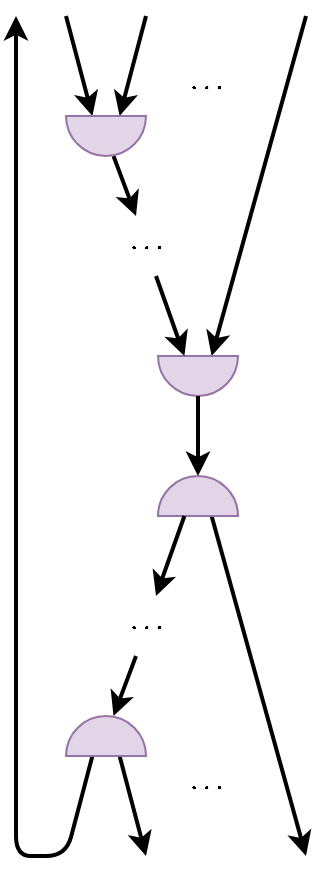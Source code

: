 <mxfile version="24.6.4" type="device" pages="8">
  <diagram name="Page-1" id="Nnm01umsAebq1uJYBWrh">
    <mxGraphModel dx="1566" dy="1254" grid="1" gridSize="10" guides="1" tooltips="1" connect="1" arrows="1" fold="1" page="1" pageScale="1" pageWidth="827" pageHeight="1169" math="1" shadow="0">
      <root>
        <mxCell id="0" />
        <mxCell id="1" parent="0" />
        <mxCell id="beA1FBHMkHPFVnRssygu-1" style="rounded=1;orthogonalLoop=1;jettySize=auto;html=1;exitX=0.67;exitY=0;exitDx=0;exitDy=0;exitPerimeter=0;strokeWidth=2;endArrow=classic;endFill=1;curved=0;jumpStyle=gap;entryX=0.67;entryY=0;entryDx=0;entryDy=0;entryPerimeter=0;" edge="1" parent="1" target="beA1FBHMkHPFVnRssygu-4">
          <mxGeometry relative="1" as="geometry">
            <Array as="points" />
            <mxPoint x="195" y="100" as="sourcePoint" />
          </mxGeometry>
        </mxCell>
        <mxCell id="beA1FBHMkHPFVnRssygu-2" style="rounded=1;orthogonalLoop=1;jettySize=auto;html=1;strokeWidth=2;endArrow=classic;endFill=1;curved=0;jumpStyle=gap;exitX=0.33;exitY=0;exitDx=0;exitDy=0;exitPerimeter=0;entryX=0.33;entryY=0;entryDx=0;entryDy=0;entryPerimeter=0;" edge="1" parent="1" target="beA1FBHMkHPFVnRssygu-4">
          <mxGeometry relative="1" as="geometry">
            <mxPoint x="180" y="195" as="targetPoint" />
            <mxPoint x="155" y="100" as="sourcePoint" />
            <Array as="points" />
          </mxGeometry>
        </mxCell>
        <mxCell id="beA1FBHMkHPFVnRssygu-3" value="" style="rounded=1;orthogonalLoop=1;jettySize=auto;html=1;strokeWidth=2;endArrow=classic;endFill=1;curved=0;jumpStyle=gap;" edge="1" parent="1" source="beA1FBHMkHPFVnRssygu-4">
          <mxGeometry relative="1" as="geometry">
            <mxPoint x="190" y="200" as="targetPoint" />
            <mxPoint x="205" y="100" as="sourcePoint" />
            <Array as="points" />
          </mxGeometry>
        </mxCell>
        <mxCell id="beA1FBHMkHPFVnRssygu-4" value="" style="verticalLabelPosition=bottom;verticalAlign=top;html=1;shape=mxgraph.basic.half_circle;fontFamily=Helvetica;fontSize=11;labelBackgroundColor=default;fillColor=#e1d5e7;strokeColor=#9673a6;flipV=0;points=[[0.33,0,0,0,0],[0.5,1,0,0,0],[0.67,0,0,0,0]];" vertex="1" parent="1">
          <mxGeometry x="155" y="150" width="40" height="20" as="geometry" />
        </mxCell>
        <mxCell id="beA1FBHMkHPFVnRssygu-5" style="rounded=1;orthogonalLoop=1;jettySize=auto;html=1;strokeWidth=2;endArrow=classic;endFill=1;curved=0;jumpStyle=gap;exitX=0.67;exitY=0;exitDx=0;exitDy=0;exitPerimeter=0;entryX=0.67;entryY=0;entryDx=0;entryDy=0;entryPerimeter=0;" edge="1" parent="1" target="beA1FBHMkHPFVnRssygu-6">
          <mxGeometry relative="1" as="geometry">
            <mxPoint x="226" y="255" as="targetPoint" />
            <Array as="points" />
            <mxPoint x="275" y="100" as="sourcePoint" />
          </mxGeometry>
        </mxCell>
        <mxCell id="beA1FBHMkHPFVnRssygu-6" value="" style="verticalLabelPosition=bottom;verticalAlign=top;html=1;shape=mxgraph.basic.half_circle;fontFamily=Helvetica;fontSize=11;labelBackgroundColor=default;fillColor=#e1d5e7;strokeColor=#9673a6;flipV=0;points=[[0.33,0,0,0,0],[0.5,1,0,0,0],[0.67,0,0,0,0]];" vertex="1" parent="1">
          <mxGeometry x="201" y="270" width="40" height="20" as="geometry" />
        </mxCell>
        <mxCell id="beA1FBHMkHPFVnRssygu-7" value="" style="rounded=1;orthogonalLoop=1;jettySize=auto;html=1;strokeWidth=2;endArrow=classic;endFill=1;curved=0;jumpStyle=gap;exitX=0.33;exitY=0;exitDx=0;exitDy=0;exitPerimeter=0;entryX=0.33;entryY=0;entryDx=0;entryDy=0;entryPerimeter=0;" edge="1" parent="1" target="beA1FBHMkHPFVnRssygu-6">
          <mxGeometry relative="1" as="geometry">
            <mxPoint x="214" y="270" as="targetPoint" />
            <mxPoint x="200" y="230" as="sourcePoint" />
            <Array as="points" />
          </mxGeometry>
        </mxCell>
        <mxCell id="beA1FBHMkHPFVnRssygu-8" value="$$\cdots$$" style="text;html=1;align=center;verticalAlign=middle;resizable=0;points=[];autosize=1;strokeColor=none;fillColor=none;" vertex="1" parent="1">
          <mxGeometry x="155" y="200" width="80" height="30" as="geometry" />
        </mxCell>
        <mxCell id="beA1FBHMkHPFVnRssygu-9" value="$$\cdots$$" style="text;html=1;align=center;verticalAlign=middle;resizable=0;points=[];autosize=1;strokeColor=none;fillColor=none;" vertex="1" parent="1">
          <mxGeometry x="185" y="120" width="80" height="30" as="geometry" />
        </mxCell>
        <mxCell id="beA1FBHMkHPFVnRssygu-10" style="edgeStyle=orthogonalEdgeStyle;rounded=1;orthogonalLoop=1;jettySize=auto;html=1;exitX=0.5;exitY=1;exitDx=0;exitDy=0;exitPerimeter=0;entryX=0.5;entryY=1;entryDx=0;entryDy=0;entryPerimeter=0;strokeColor=default;strokeWidth=2;align=center;verticalAlign=middle;fontFamily=Helvetica;fontSize=11;fontColor=default;labelBackgroundColor=default;jumpStyle=gap;endArrow=classic;endFill=1;curved=0;" edge="1" parent="1" source="beA1FBHMkHPFVnRssygu-6" target="beA1FBHMkHPFVnRssygu-16">
          <mxGeometry relative="1" as="geometry" />
        </mxCell>
        <mxCell id="beA1FBHMkHPFVnRssygu-11" style="rounded=1;orthogonalLoop=1;jettySize=auto;html=1;exitX=0.67;exitY=0;exitDx=0;exitDy=0;exitPerimeter=0;strokeWidth=2;endArrow=classic;endFill=1;curved=0;jumpStyle=gap;" edge="1" parent="1" source="beA1FBHMkHPFVnRssygu-14">
          <mxGeometry relative="1" as="geometry">
            <mxPoint x="195" y="520" as="targetPoint" />
            <Array as="points" />
          </mxGeometry>
        </mxCell>
        <mxCell id="beA1FBHMkHPFVnRssygu-12" style="rounded=1;orthogonalLoop=1;jettySize=auto;html=1;strokeWidth=2;endArrow=classic;endFill=1;curved=0;jumpStyle=gap;exitX=0.33;exitY=0;exitDx=0;exitDy=0;exitPerimeter=0;" edge="1" parent="1" source="beA1FBHMkHPFVnRssygu-14">
          <mxGeometry relative="1" as="geometry">
            <mxPoint x="130" y="100" as="targetPoint" />
            <mxPoint x="180" y="425" as="sourcePoint" />
            <Array as="points">
              <mxPoint x="155" y="520" />
              <mxPoint x="130" y="520" />
            </Array>
          </mxGeometry>
        </mxCell>
        <mxCell id="beA1FBHMkHPFVnRssygu-13" value="" style="rounded=1;orthogonalLoop=1;jettySize=auto;html=1;strokeWidth=2;endArrow=classic;endFill=1;curved=0;jumpStyle=gap;" edge="1" parent="1" target="beA1FBHMkHPFVnRssygu-14">
          <mxGeometry relative="1" as="geometry">
            <mxPoint x="205" y="520" as="targetPoint" />
            <mxPoint x="190" y="420" as="sourcePoint" />
            <Array as="points" />
          </mxGeometry>
        </mxCell>
        <mxCell id="beA1FBHMkHPFVnRssygu-14" value="" style="verticalLabelPosition=bottom;verticalAlign=top;html=1;shape=mxgraph.basic.half_circle;fontFamily=Helvetica;fontSize=11;labelBackgroundColor=default;fillColor=#e1d5e7;strokeColor=#9673a6;flipV=1;points=[[0.33,0,0,0,0],[0.5,1,0,0,0],[0.67,0,0,0,0]];" vertex="1" parent="1">
          <mxGeometry x="155" y="450" width="40" height="20" as="geometry" />
        </mxCell>
        <mxCell id="beA1FBHMkHPFVnRssygu-15" style="rounded=1;orthogonalLoop=1;jettySize=auto;html=1;strokeWidth=2;endArrow=classic;endFill=1;curved=0;jumpStyle=gap;exitX=0.67;exitY=0;exitDx=0;exitDy=0;exitPerimeter=0;" edge="1" parent="1" source="beA1FBHMkHPFVnRssygu-16">
          <mxGeometry relative="1" as="geometry">
            <mxPoint x="275" y="520" as="targetPoint" />
            <Array as="points" />
            <mxPoint x="226" y="365" as="sourcePoint" />
          </mxGeometry>
        </mxCell>
        <mxCell id="beA1FBHMkHPFVnRssygu-16" value="" style="verticalLabelPosition=bottom;verticalAlign=top;html=1;shape=mxgraph.basic.half_circle;fontFamily=Helvetica;fontSize=11;labelBackgroundColor=default;fillColor=#e1d5e7;strokeColor=#9673a6;flipV=1;points=[[0.33,0,0,0,0],[0.5,1,0,0,0],[0.67,0,0,0,0]];" vertex="1" parent="1">
          <mxGeometry x="201" y="330" width="40" height="20" as="geometry" />
        </mxCell>
        <mxCell id="beA1FBHMkHPFVnRssygu-17" value="" style="rounded=1;orthogonalLoop=1;jettySize=auto;html=1;strokeWidth=2;endArrow=classic;endFill=1;curved=0;jumpStyle=gap;exitX=0.33;exitY=0;exitDx=0;exitDy=0;exitPerimeter=0;" edge="1" parent="1" source="beA1FBHMkHPFVnRssygu-16">
          <mxGeometry relative="1" as="geometry">
            <mxPoint x="200" y="390" as="targetPoint" />
            <mxPoint x="214" y="350" as="sourcePoint" />
            <Array as="points" />
          </mxGeometry>
        </mxCell>
        <mxCell id="beA1FBHMkHPFVnRssygu-18" value="$$\cdots$$" style="text;html=1;align=center;verticalAlign=middle;resizable=0;points=[];autosize=1;strokeColor=none;fillColor=none;" vertex="1" parent="1">
          <mxGeometry x="155" y="390" width="80" height="30" as="geometry" />
        </mxCell>
        <mxCell id="beA1FBHMkHPFVnRssygu-19" value="$$\cdots$$" style="text;html=1;align=center;verticalAlign=middle;resizable=0;points=[];autosize=1;strokeColor=none;fillColor=none;" vertex="1" parent="1">
          <mxGeometry x="185" y="470" width="80" height="30" as="geometry" />
        </mxCell>
      </root>
    </mxGraphModel>
  </diagram>
  <diagram id="RMGOAqQSc2qqxp2bUvkO" name="Page-2">
    <mxGraphModel dx="1566" dy="1254" grid="1" gridSize="10" guides="1" tooltips="1" connect="1" arrows="1" fold="1" page="1" pageScale="1" pageWidth="827" pageHeight="1169" math="1" shadow="0">
      <root>
        <mxCell id="0" />
        <mxCell id="1" parent="0" />
        <mxCell id="yk04Y9bM9WyDjJhCQa04-1" style="rounded=1;orthogonalLoop=1;jettySize=auto;html=1;exitX=0.67;exitY=0;exitDx=0;exitDy=0;exitPerimeter=0;strokeWidth=2;endArrow=classic;endFill=1;curved=0;jumpStyle=gap;entryX=0.67;entryY=0;entryDx=0;entryDy=0;entryPerimeter=0;" edge="1" parent="1" target="yk04Y9bM9WyDjJhCQa04-4">
          <mxGeometry relative="1" as="geometry">
            <Array as="points" />
            <mxPoint x="195" y="70" as="sourcePoint" />
          </mxGeometry>
        </mxCell>
        <mxCell id="yk04Y9bM9WyDjJhCQa04-2" style="rounded=1;orthogonalLoop=1;jettySize=auto;html=1;strokeWidth=2;endArrow=classic;endFill=1;curved=0;jumpStyle=gap;exitX=0.33;exitY=0;exitDx=0;exitDy=0;exitPerimeter=0;entryX=0.33;entryY=0;entryDx=0;entryDy=0;entryPerimeter=0;" edge="1" parent="1" target="yk04Y9bM9WyDjJhCQa04-4">
          <mxGeometry relative="1" as="geometry">
            <mxPoint x="180" y="165" as="targetPoint" />
            <mxPoint x="155" y="70" as="sourcePoint" />
            <Array as="points" />
          </mxGeometry>
        </mxCell>
        <mxCell id="yk04Y9bM9WyDjJhCQa04-3" value="" style="rounded=1;orthogonalLoop=1;jettySize=auto;html=1;strokeWidth=2;endArrow=classic;endFill=1;curved=0;jumpStyle=gap;" edge="1" parent="1" source="yk04Y9bM9WyDjJhCQa04-4">
          <mxGeometry relative="1" as="geometry">
            <mxPoint x="190" y="170" as="targetPoint" />
            <mxPoint x="205" y="70" as="sourcePoint" />
            <Array as="points" />
          </mxGeometry>
        </mxCell>
        <mxCell id="yk04Y9bM9WyDjJhCQa04-4" value="" style="verticalLabelPosition=bottom;verticalAlign=top;html=1;shape=mxgraph.basic.half_circle;fontFamily=Helvetica;fontSize=11;labelBackgroundColor=default;fillColor=#e1d5e7;strokeColor=#9673a6;flipV=0;points=[[0.33,0,0,0,0],[0.5,1,0,0,0],[0.67,0,0,0,0]];" vertex="1" parent="1">
          <mxGeometry x="155" y="120" width="40" height="20" as="geometry" />
        </mxCell>
        <mxCell id="yk04Y9bM9WyDjJhCQa04-5" style="rounded=1;orthogonalLoop=1;jettySize=auto;html=1;strokeWidth=2;endArrow=classic;endFill=1;curved=0;jumpStyle=gap;exitX=0.67;exitY=0;exitDx=0;exitDy=0;exitPerimeter=0;entryX=0.67;entryY=0;entryDx=0;entryDy=0;entryPerimeter=0;" edge="1" parent="1" target="yk04Y9bM9WyDjJhCQa04-6">
          <mxGeometry relative="1" as="geometry">
            <mxPoint x="226" y="225" as="targetPoint" />
            <Array as="points" />
            <mxPoint x="275" y="70" as="sourcePoint" />
          </mxGeometry>
        </mxCell>
        <mxCell id="yk04Y9bM9WyDjJhCQa04-6" value="" style="verticalLabelPosition=bottom;verticalAlign=top;html=1;shape=mxgraph.basic.half_circle;fontFamily=Helvetica;fontSize=11;labelBackgroundColor=default;fillColor=#e1d5e7;strokeColor=#9673a6;flipV=0;points=[[0.33,0,0,0,0],[0.5,1,0,0,0],[0.67,0,0,0,0]];" vertex="1" parent="1">
          <mxGeometry x="201" y="240" width="40" height="20" as="geometry" />
        </mxCell>
        <mxCell id="yk04Y9bM9WyDjJhCQa04-7" value="" style="rounded=1;orthogonalLoop=1;jettySize=auto;html=1;strokeWidth=2;endArrow=classic;endFill=1;curved=0;jumpStyle=gap;exitX=0.33;exitY=0;exitDx=0;exitDy=0;exitPerimeter=0;entryX=0.33;entryY=0;entryDx=0;entryDy=0;entryPerimeter=0;" edge="1" parent="1" target="yk04Y9bM9WyDjJhCQa04-6">
          <mxGeometry relative="1" as="geometry">
            <mxPoint x="214" y="240" as="targetPoint" />
            <mxPoint x="200" y="200" as="sourcePoint" />
            <Array as="points" />
          </mxGeometry>
        </mxCell>
        <mxCell id="yk04Y9bM9WyDjJhCQa04-8" value="$$\cdots$$" style="text;html=1;align=center;verticalAlign=middle;resizable=0;points=[];autosize=1;strokeColor=none;fillColor=none;" vertex="1" parent="1">
          <mxGeometry x="155" y="170" width="80" height="30" as="geometry" />
        </mxCell>
        <mxCell id="yk04Y9bM9WyDjJhCQa04-9" value="$$\cdots$$" style="text;html=1;align=center;verticalAlign=middle;resizable=0;points=[];autosize=1;strokeColor=none;fillColor=none;" vertex="1" parent="1">
          <mxGeometry x="185" y="90" width="80" height="30" as="geometry" />
        </mxCell>
        <mxCell id="yk04Y9bM9WyDjJhCQa04-10" style="rounded=1;orthogonalLoop=1;jettySize=auto;html=1;exitX=0.67;exitY=0;exitDx=0;exitDy=0;exitPerimeter=0;entryX=0.5;entryY=1;entryDx=0;entryDy=0;entryPerimeter=0;strokeColor=default;strokeWidth=2;align=center;verticalAlign=middle;fontFamily=Helvetica;fontSize=11;fontColor=default;labelBackgroundColor=default;jumpStyle=gap;endArrow=classic;endFill=1;" edge="1" parent="1" source="yk04Y9bM9WyDjJhCQa04-21" target="yk04Y9bM9WyDjJhCQa04-16">
          <mxGeometry relative="1" as="geometry">
            <mxPoint x="221" y="360" as="sourcePoint" />
          </mxGeometry>
        </mxCell>
        <mxCell id="yk04Y9bM9WyDjJhCQa04-11" style="rounded=1;orthogonalLoop=1;jettySize=auto;html=1;exitX=0.67;exitY=0;exitDx=0;exitDy=0;exitPerimeter=0;strokeWidth=2;endArrow=classic;endFill=1;curved=0;jumpStyle=gap;" edge="1" parent="1" source="yk04Y9bM9WyDjJhCQa04-14">
          <mxGeometry relative="1" as="geometry">
            <mxPoint x="195" y="570" as="targetPoint" />
            <Array as="points" />
          </mxGeometry>
        </mxCell>
        <mxCell id="yk04Y9bM9WyDjJhCQa04-12" style="rounded=1;orthogonalLoop=1;jettySize=auto;html=1;strokeWidth=2;endArrow=classic;endFill=1;curved=0;jumpStyle=gap;exitX=0.33;exitY=0;exitDx=0;exitDy=0;exitPerimeter=0;entryX=0.33;entryY=0;entryDx=0;entryDy=0;entryPerimeter=0;" edge="1" parent="1" source="yk04Y9bM9WyDjJhCQa04-14" target="yk04Y9bM9WyDjJhCQa04-21">
          <mxGeometry relative="1" as="geometry">
            <mxPoint x="200" y="390" as="targetPoint" />
            <mxPoint x="180" y="495" as="sourcePoint" />
            <Array as="points">
              <mxPoint x="150" y="565" />
              <mxPoint x="130" y="565" />
              <mxPoint x="130" y="545" />
            </Array>
          </mxGeometry>
        </mxCell>
        <mxCell id="yk04Y9bM9WyDjJhCQa04-13" value="" style="rounded=1;orthogonalLoop=1;jettySize=auto;html=1;strokeWidth=2;endArrow=classic;endFill=1;curved=0;jumpStyle=gap;" edge="1" parent="1" target="yk04Y9bM9WyDjJhCQa04-14">
          <mxGeometry relative="1" as="geometry">
            <mxPoint x="205" y="570" as="targetPoint" />
            <mxPoint x="190" y="470" as="sourcePoint" />
            <Array as="points" />
          </mxGeometry>
        </mxCell>
        <mxCell id="yk04Y9bM9WyDjJhCQa04-14" value="" style="verticalLabelPosition=bottom;verticalAlign=top;html=1;shape=mxgraph.basic.half_circle;fontFamily=Helvetica;fontSize=11;labelBackgroundColor=default;fillColor=#e1d5e7;strokeColor=#9673a6;flipV=1;points=[[0.33,0,0,0,0],[0.5,1,0,0,0],[0.67,0,0,0,0]];" vertex="1" parent="1">
          <mxGeometry x="155" y="500" width="40" height="20" as="geometry" />
        </mxCell>
        <mxCell id="yk04Y9bM9WyDjJhCQa04-15" style="rounded=1;orthogonalLoop=1;jettySize=auto;html=1;strokeWidth=2;endArrow=classic;endFill=1;curved=0;jumpStyle=gap;exitX=0.67;exitY=0;exitDx=0;exitDy=0;exitPerimeter=0;" edge="1" parent="1" source="yk04Y9bM9WyDjJhCQa04-16">
          <mxGeometry relative="1" as="geometry">
            <mxPoint x="275" y="570" as="targetPoint" />
            <Array as="points" />
            <mxPoint x="226" y="415" as="sourcePoint" />
          </mxGeometry>
        </mxCell>
        <mxCell id="yk04Y9bM9WyDjJhCQa04-16" value="" style="verticalLabelPosition=bottom;verticalAlign=top;html=1;shape=mxgraph.basic.half_circle;fontFamily=Helvetica;fontSize=11;labelBackgroundColor=default;fillColor=#e1d5e7;strokeColor=#9673a6;flipV=1;points=[[0.33,0,0,0,0],[0.5,1,0,0,0],[0.67,0,0,0,0]];" vertex="1" parent="1">
          <mxGeometry x="201" y="380" width="40" height="20" as="geometry" />
        </mxCell>
        <mxCell id="yk04Y9bM9WyDjJhCQa04-17" value="" style="rounded=1;orthogonalLoop=1;jettySize=auto;html=1;strokeWidth=2;endArrow=classic;endFill=1;curved=0;jumpStyle=gap;exitX=0.33;exitY=0;exitDx=0;exitDy=0;exitPerimeter=0;" edge="1" parent="1" source="yk04Y9bM9WyDjJhCQa04-16">
          <mxGeometry relative="1" as="geometry">
            <mxPoint x="200" y="440" as="targetPoint" />
            <mxPoint x="214" y="400" as="sourcePoint" />
            <Array as="points" />
          </mxGeometry>
        </mxCell>
        <mxCell id="yk04Y9bM9WyDjJhCQa04-18" value="$$\cdots$$" style="text;html=1;align=center;verticalAlign=middle;resizable=0;points=[];autosize=1;strokeColor=none;fillColor=none;" vertex="1" parent="1">
          <mxGeometry x="155" y="440" width="80" height="30" as="geometry" />
        </mxCell>
        <mxCell id="yk04Y9bM9WyDjJhCQa04-19" value="$$\cdots$$" style="text;html=1;align=center;verticalAlign=middle;resizable=0;points=[];autosize=1;strokeColor=none;fillColor=none;" vertex="1" parent="1">
          <mxGeometry x="185" y="520" width="80" height="30" as="geometry" />
        </mxCell>
        <mxCell id="yk04Y9bM9WyDjJhCQa04-20" style="edgeStyle=none;shape=connector;curved=0;rounded=1;jumpStyle=gap;orthogonalLoop=1;jettySize=auto;html=1;exitX=0.5;exitY=1;exitDx=0;exitDy=0;exitPerimeter=0;strokeColor=default;strokeWidth=2;align=center;verticalAlign=middle;fontFamily=Helvetica;fontSize=11;fontColor=default;labelBackgroundColor=default;endArrow=classic;endFill=1;entryX=0.5;entryY=1;entryDx=0;entryDy=0;entryPerimeter=0;" edge="1" parent="1" target="yk04Y9bM9WyDjJhCQa04-21">
          <mxGeometry relative="1" as="geometry">
            <mxPoint x="209.805" y="300" as="sourcePoint" />
          </mxGeometry>
        </mxCell>
        <mxCell id="yk04Y9bM9WyDjJhCQa04-21" value="" style="verticalLabelPosition=bottom;verticalAlign=top;html=1;shape=mxgraph.basic.half_circle;fontFamily=Helvetica;fontSize=11;labelBackgroundColor=default;fillColor=#e1d5e7;strokeColor=#9673a6;flipV=1;points=[[0.33,0,0,0,0],[0.5,1,0,0,0],[0.67,0,0,0,0]];" vertex="1" parent="1">
          <mxGeometry x="190" y="330" width="40" height="20" as="geometry" />
        </mxCell>
        <mxCell id="yk04Y9bM9WyDjJhCQa04-22" style="edgeStyle=none;shape=connector;curved=0;rounded=1;jumpStyle=gap;orthogonalLoop=1;jettySize=auto;html=1;exitX=0.33;exitY=0;exitDx=0;exitDy=0;exitPerimeter=0;strokeColor=default;strokeWidth=2;align=center;verticalAlign=middle;fontFamily=Helvetica;fontSize=11;fontColor=default;labelBackgroundColor=default;endArrow=classic;endFill=1;" edge="1" parent="1" source="yk04Y9bM9WyDjJhCQa04-23">
          <mxGeometry relative="1" as="geometry">
            <mxPoint x="125" y="70" as="targetPoint" />
          </mxGeometry>
        </mxCell>
        <mxCell id="yk04Y9bM9WyDjJhCQa04-23" value="" style="verticalLabelPosition=bottom;verticalAlign=top;html=1;shape=mxgraph.basic.half_circle;fontFamily=Helvetica;fontSize=11;labelBackgroundColor=default;fillColor=#e1d5e7;strokeColor=#9673a6;flipV=0;points=[[0.33,0,0,0,0],[0.5,1,0,0,0],[0.67,0,0,0,0]];" vertex="1" parent="1">
          <mxGeometry x="191" y="290" width="40" height="20" as="geometry" />
        </mxCell>
        <mxCell id="yk04Y9bM9WyDjJhCQa04-24" style="edgeStyle=none;shape=connector;curved=0;rounded=1;jumpStyle=gap;orthogonalLoop=1;jettySize=auto;html=1;exitX=0.5;exitY=1;exitDx=0;exitDy=0;exitPerimeter=0;entryX=0.67;entryY=0;entryDx=0;entryDy=0;entryPerimeter=0;strokeColor=default;strokeWidth=2;align=center;verticalAlign=middle;fontFamily=Helvetica;fontSize=11;fontColor=default;labelBackgroundColor=default;endArrow=classic;endFill=1;" edge="1" parent="1" source="yk04Y9bM9WyDjJhCQa04-6" target="yk04Y9bM9WyDjJhCQa04-23">
          <mxGeometry relative="1" as="geometry" />
        </mxCell>
      </root>
    </mxGraphModel>
  </diagram>
  <diagram id="DBO5LF2ATsVgLLHjJVDs" name="Page-3">
    <mxGraphModel dx="1566" dy="1254" grid="1" gridSize="10" guides="1" tooltips="1" connect="1" arrows="1" fold="1" page="1" pageScale="1" pageWidth="827" pageHeight="1169" math="1" shadow="0">
      <root>
        <mxCell id="0" />
        <mxCell id="1" parent="0" />
        <mxCell id="aMoSMavxJrEAo5hRryRY-1" style="rounded=1;orthogonalLoop=1;jettySize=auto;html=1;strokeWidth=2;endArrow=classic;endFill=1;curved=0;jumpStyle=gap;entryX=0.67;entryY=0;entryDx=0;entryDy=0;entryPerimeter=0;" edge="1" parent="1" target="aMoSMavxJrEAo5hRryRY-3">
          <mxGeometry relative="1" as="geometry">
            <Array as="points" />
            <mxPoint x="200" y="60" as="sourcePoint" />
          </mxGeometry>
        </mxCell>
        <mxCell id="aMoSMavxJrEAo5hRryRY-2" value="" style="rounded=1;orthogonalLoop=1;jettySize=auto;html=1;strokeWidth=2;endArrow=classic;endFill=1;curved=0;jumpStyle=gap;" edge="1" parent="1" source="aMoSMavxJrEAo5hRryRY-3">
          <mxGeometry relative="1" as="geometry">
            <mxPoint x="180" y="210" as="targetPoint" />
            <mxPoint x="195" y="110" as="sourcePoint" />
            <Array as="points" />
          </mxGeometry>
        </mxCell>
        <mxCell id="aMoSMavxJrEAo5hRryRY-3" value="" style="verticalLabelPosition=bottom;verticalAlign=top;html=1;shape=mxgraph.basic.half_circle;fontFamily=Helvetica;fontSize=11;labelBackgroundColor=default;fillColor=#e1d5e7;strokeColor=#9673a6;flipV=0;points=[[0.33,0,0,0,0],[0.5,1,0,0,0],[0.67,0,0,0,0]];" vertex="1" parent="1">
          <mxGeometry x="145" y="160" width="40" height="20" as="geometry" />
        </mxCell>
        <mxCell id="aMoSMavxJrEAo5hRryRY-4" style="rounded=1;orthogonalLoop=1;jettySize=auto;html=1;strokeWidth=2;endArrow=classic;endFill=1;curved=0;jumpStyle=gap;entryX=0.67;entryY=0;entryDx=0;entryDy=0;entryPerimeter=0;" edge="1" parent="1" target="aMoSMavxJrEAo5hRryRY-5">
          <mxGeometry relative="1" as="geometry">
            <mxPoint x="216" y="265" as="targetPoint" />
            <Array as="points" />
            <mxPoint x="280" y="60" as="sourcePoint" />
          </mxGeometry>
        </mxCell>
        <mxCell id="aMoSMavxJrEAo5hRryRY-5" value="" style="verticalLabelPosition=bottom;verticalAlign=top;html=1;shape=mxgraph.basic.half_circle;fontFamily=Helvetica;fontSize=11;labelBackgroundColor=default;fillColor=#e1d5e7;strokeColor=#9673a6;flipV=0;points=[[0.33,0,0,0,0],[0.5,1,0,0,0],[0.67,0,0,0,0]];" vertex="1" parent="1">
          <mxGeometry x="191" y="280" width="40" height="20" as="geometry" />
        </mxCell>
        <mxCell id="aMoSMavxJrEAo5hRryRY-6" value="" style="rounded=1;orthogonalLoop=1;jettySize=auto;html=1;strokeWidth=2;endArrow=classic;endFill=1;curved=0;jumpStyle=gap;exitX=0.33;exitY=0;exitDx=0;exitDy=0;exitPerimeter=0;entryX=0.33;entryY=0;entryDx=0;entryDy=0;entryPerimeter=0;" edge="1" parent="1" target="aMoSMavxJrEAo5hRryRY-5">
          <mxGeometry relative="1" as="geometry">
            <mxPoint x="204" y="280" as="targetPoint" />
            <mxPoint x="190" y="240" as="sourcePoint" />
            <Array as="points" />
          </mxGeometry>
        </mxCell>
        <mxCell id="aMoSMavxJrEAo5hRryRY-7" value="$$\cdots$$" style="text;html=1;align=center;verticalAlign=middle;resizable=0;points=[];autosize=1;strokeColor=none;fillColor=none;" vertex="1" parent="1">
          <mxGeometry x="145" y="210" width="80" height="30" as="geometry" />
        </mxCell>
        <mxCell id="aMoSMavxJrEAo5hRryRY-8" value="$$\cdots$$" style="text;html=1;align=center;verticalAlign=middle;resizable=0;points=[];autosize=1;strokeColor=none;fillColor=none;" vertex="1" parent="1">
          <mxGeometry x="175" y="130" width="80" height="30" as="geometry" />
        </mxCell>
        <mxCell id="aMoSMavxJrEAo5hRryRY-9" style="rounded=1;orthogonalLoop=1;jettySize=auto;html=1;exitX=0.67;exitY=0;exitDx=0;exitDy=0;exitPerimeter=0;entryX=0.5;entryY=1;entryDx=0;entryDy=0;entryPerimeter=0;strokeColor=default;strokeWidth=2;align=center;verticalAlign=middle;fontFamily=Helvetica;fontSize=11;fontColor=default;labelBackgroundColor=default;jumpStyle=gap;endArrow=classic;endFill=1;" edge="1" parent="1" source="aMoSMavxJrEAo5hRryRY-20" target="aMoSMavxJrEAo5hRryRY-15">
          <mxGeometry relative="1" as="geometry">
            <mxPoint x="221" y="360" as="sourcePoint" />
          </mxGeometry>
        </mxCell>
        <mxCell id="aMoSMavxJrEAo5hRryRY-10" style="rounded=1;orthogonalLoop=1;jettySize=auto;html=1;exitX=0.67;exitY=0;exitDx=0;exitDy=0;exitPerimeter=0;strokeWidth=2;endArrow=classic;endFill=1;curved=0;jumpStyle=gap;" edge="1" parent="1" source="aMoSMavxJrEAo5hRryRY-13">
          <mxGeometry relative="1" as="geometry">
            <mxPoint x="195" y="570" as="targetPoint" />
            <Array as="points" />
          </mxGeometry>
        </mxCell>
        <mxCell id="aMoSMavxJrEAo5hRryRY-11" style="rounded=1;orthogonalLoop=1;jettySize=auto;html=1;strokeWidth=2;endArrow=classic;endFill=1;curved=0;jumpStyle=gap;exitX=0.33;exitY=0;exitDx=0;exitDy=0;exitPerimeter=0;entryX=0.33;entryY=0;entryDx=0;entryDy=0;entryPerimeter=0;" edge="1" parent="1" source="aMoSMavxJrEAo5hRryRY-13" target="aMoSMavxJrEAo5hRryRY-20">
          <mxGeometry relative="1" as="geometry">
            <mxPoint x="200" y="390" as="targetPoint" />
            <mxPoint x="180" y="495" as="sourcePoint" />
            <Array as="points">
              <mxPoint x="150" y="565" />
              <mxPoint x="130" y="565" />
              <mxPoint x="130" y="545" />
            </Array>
          </mxGeometry>
        </mxCell>
        <mxCell id="aMoSMavxJrEAo5hRryRY-12" value="" style="rounded=1;orthogonalLoop=1;jettySize=auto;html=1;strokeWidth=2;endArrow=classic;endFill=1;curved=0;jumpStyle=gap;" edge="1" parent="1" target="aMoSMavxJrEAo5hRryRY-13">
          <mxGeometry relative="1" as="geometry">
            <mxPoint x="205" y="570" as="targetPoint" />
            <mxPoint x="190" y="470" as="sourcePoint" />
            <Array as="points" />
          </mxGeometry>
        </mxCell>
        <mxCell id="aMoSMavxJrEAo5hRryRY-13" value="" style="verticalLabelPosition=bottom;verticalAlign=top;html=1;shape=mxgraph.basic.half_circle;fontFamily=Helvetica;fontSize=11;labelBackgroundColor=default;fillColor=#e1d5e7;strokeColor=#9673a6;flipV=1;points=[[0.33,0,0,0,0],[0.5,1,0,0,0],[0.67,0,0,0,0]];" vertex="1" parent="1">
          <mxGeometry x="155" y="500" width="40" height="20" as="geometry" />
        </mxCell>
        <mxCell id="aMoSMavxJrEAo5hRryRY-14" style="rounded=1;orthogonalLoop=1;jettySize=auto;html=1;strokeWidth=2;endArrow=classic;endFill=1;curved=0;jumpStyle=gap;exitX=0.67;exitY=0;exitDx=0;exitDy=0;exitPerimeter=0;" edge="1" parent="1" source="aMoSMavxJrEAo5hRryRY-15">
          <mxGeometry relative="1" as="geometry">
            <mxPoint x="275" y="570" as="targetPoint" />
            <Array as="points" />
            <mxPoint x="226" y="415" as="sourcePoint" />
          </mxGeometry>
        </mxCell>
        <mxCell id="aMoSMavxJrEAo5hRryRY-15" value="" style="verticalLabelPosition=bottom;verticalAlign=top;html=1;shape=mxgraph.basic.half_circle;fontFamily=Helvetica;fontSize=11;labelBackgroundColor=default;fillColor=#e1d5e7;strokeColor=#9673a6;flipV=1;points=[[0.33,0,0,0,0],[0.5,1,0,0,0],[0.67,0,0,0,0]];" vertex="1" parent="1">
          <mxGeometry x="201" y="380" width="40" height="20" as="geometry" />
        </mxCell>
        <mxCell id="aMoSMavxJrEAo5hRryRY-16" value="" style="rounded=1;orthogonalLoop=1;jettySize=auto;html=1;strokeWidth=2;endArrow=classic;endFill=1;curved=0;jumpStyle=gap;exitX=0.33;exitY=0;exitDx=0;exitDy=0;exitPerimeter=0;" edge="1" parent="1" source="aMoSMavxJrEAo5hRryRY-15">
          <mxGeometry relative="1" as="geometry">
            <mxPoint x="200" y="440" as="targetPoint" />
            <mxPoint x="214" y="400" as="sourcePoint" />
            <Array as="points" />
          </mxGeometry>
        </mxCell>
        <mxCell id="aMoSMavxJrEAo5hRryRY-17" value="$$\cdots$$" style="text;html=1;align=center;verticalAlign=middle;resizable=0;points=[];autosize=1;strokeColor=none;fillColor=none;" vertex="1" parent="1">
          <mxGeometry x="155" y="440" width="80" height="30" as="geometry" />
        </mxCell>
        <mxCell id="aMoSMavxJrEAo5hRryRY-18" value="$$\cdots$$" style="text;html=1;align=center;verticalAlign=middle;resizable=0;points=[];autosize=1;strokeColor=none;fillColor=none;" vertex="1" parent="1">
          <mxGeometry x="185" y="520" width="80" height="30" as="geometry" />
        </mxCell>
        <mxCell id="aMoSMavxJrEAo5hRryRY-19" style="edgeStyle=none;shape=connector;curved=0;rounded=1;jumpStyle=gap;orthogonalLoop=1;jettySize=auto;html=1;exitX=0.5;exitY=1;exitDx=0;exitDy=0;exitPerimeter=0;strokeColor=default;strokeWidth=2;align=center;verticalAlign=middle;fontFamily=Helvetica;fontSize=11;fontColor=default;labelBackgroundColor=default;endArrow=classic;endFill=1;entryX=0.5;entryY=1;entryDx=0;entryDy=0;entryPerimeter=0;" edge="1" parent="1" target="aMoSMavxJrEAo5hRryRY-20">
          <mxGeometry relative="1" as="geometry">
            <mxPoint x="209.805" y="300" as="sourcePoint" />
          </mxGeometry>
        </mxCell>
        <mxCell id="aMoSMavxJrEAo5hRryRY-20" value="" style="verticalLabelPosition=bottom;verticalAlign=top;html=1;shape=mxgraph.basic.half_circle;fontFamily=Helvetica;fontSize=11;labelBackgroundColor=default;fillColor=#e1d5e7;strokeColor=#9673a6;flipV=1;points=[[0.33,0,0,0,0],[0.5,1,0,0,0],[0.67,0,0,0,0]];" vertex="1" parent="1">
          <mxGeometry x="190" y="330" width="40" height="20" as="geometry" />
        </mxCell>
        <mxCell id="aMoSMavxJrEAo5hRryRY-21" style="rounded=1;orthogonalLoop=1;jettySize=auto;html=1;exitX=0.67;exitY=0;exitDx=0;exitDy=0;exitPerimeter=0;strokeWidth=2;endArrow=classic;endFill=1;curved=0;jumpStyle=gap;entryX=0.67;entryY=0;entryDx=0;entryDy=0;entryPerimeter=0;" edge="1" parent="1" target="aMoSMavxJrEAo5hRryRY-24">
          <mxGeometry relative="1" as="geometry">
            <Array as="points" />
            <mxPoint x="165" y="60" as="sourcePoint" />
          </mxGeometry>
        </mxCell>
        <mxCell id="aMoSMavxJrEAo5hRryRY-22" style="rounded=1;orthogonalLoop=1;jettySize=auto;html=1;strokeWidth=2;endArrow=classic;endFill=1;curved=0;jumpStyle=gap;exitX=0.33;exitY=0;exitDx=0;exitDy=0;exitPerimeter=0;entryX=0.33;entryY=0;entryDx=0;entryDy=0;entryPerimeter=0;" edge="1" parent="1" target="aMoSMavxJrEAo5hRryRY-24">
          <mxGeometry relative="1" as="geometry">
            <mxPoint x="150" y="155" as="targetPoint" />
            <mxPoint x="125" y="60" as="sourcePoint" />
            <Array as="points" />
          </mxGeometry>
        </mxCell>
        <mxCell id="aMoSMavxJrEAo5hRryRY-23" value="" style="rounded=1;orthogonalLoop=1;jettySize=auto;html=1;strokeWidth=2;endArrow=classic;endFill=1;curved=0;jumpStyle=gap;" edge="1" parent="1" source="aMoSMavxJrEAo5hRryRY-24">
          <mxGeometry relative="1" as="geometry">
            <mxPoint x="160" y="160" as="targetPoint" />
            <mxPoint x="175" y="60" as="sourcePoint" />
            <Array as="points" />
          </mxGeometry>
        </mxCell>
        <mxCell id="aMoSMavxJrEAo5hRryRY-24" value="" style="verticalLabelPosition=bottom;verticalAlign=top;html=1;shape=mxgraph.basic.half_circle;fontFamily=Helvetica;fontSize=11;labelBackgroundColor=default;fillColor=#e1d5e7;strokeColor=#9673a6;flipV=0;points=[[0.33,0,0,0,0],[0.5,1,0,0,0],[0.67,0,0,0,0]];" vertex="1" parent="1">
          <mxGeometry x="125" y="110" width="40" height="20" as="geometry" />
        </mxCell>
      </root>
    </mxGraphModel>
  </diagram>
  <diagram id="EyVMFk9fYBrsx5mRqVtu" name="Page-4">
    <mxGraphModel dx="1566" dy="1254" grid="1" gridSize="10" guides="1" tooltips="1" connect="1" arrows="1" fold="1" page="1" pageScale="1" pageWidth="827" pageHeight="1169" math="1" shadow="0">
      <root>
        <mxCell id="0" />
        <mxCell id="1" parent="0" />
        <mxCell id="NTzclUcEejTPHs_qBJ9p-1" style="rounded=1;orthogonalLoop=1;jettySize=auto;html=1;strokeWidth=2;endArrow=classic;endFill=1;curved=0;jumpStyle=gap;entryX=0.67;entryY=0;entryDx=0;entryDy=0;entryPerimeter=0;" edge="1" parent="1" target="NTzclUcEejTPHs_qBJ9p-3">
          <mxGeometry relative="1" as="geometry">
            <Array as="points" />
            <mxPoint x="200" y="60" as="sourcePoint" />
          </mxGeometry>
        </mxCell>
        <mxCell id="NTzclUcEejTPHs_qBJ9p-2" value="" style="rounded=1;orthogonalLoop=1;jettySize=auto;html=1;strokeWidth=2;endArrow=classic;endFill=1;curved=0;jumpStyle=gap;" edge="1" parent="1" source="NTzclUcEejTPHs_qBJ9p-3">
          <mxGeometry relative="1" as="geometry">
            <mxPoint x="180" y="210" as="targetPoint" />
            <mxPoint x="195" y="110" as="sourcePoint" />
            <Array as="points" />
          </mxGeometry>
        </mxCell>
        <mxCell id="NTzclUcEejTPHs_qBJ9p-3" value="" style="verticalLabelPosition=bottom;verticalAlign=top;html=1;shape=mxgraph.basic.half_circle;fontFamily=Helvetica;fontSize=11;labelBackgroundColor=default;fillColor=#e1d5e7;strokeColor=#9673a6;flipV=0;points=[[0.33,0,0,0,0],[0.5,1,0,0,0],[0.67,0,0,0,0]];" vertex="1" parent="1">
          <mxGeometry x="145" y="160" width="40" height="20" as="geometry" />
        </mxCell>
        <mxCell id="NTzclUcEejTPHs_qBJ9p-4" style="rounded=1;orthogonalLoop=1;jettySize=auto;html=1;strokeWidth=2;endArrow=classic;endFill=1;curved=0;jumpStyle=gap;entryX=0.67;entryY=0;entryDx=0;entryDy=0;entryPerimeter=0;" edge="1" parent="1" target="NTzclUcEejTPHs_qBJ9p-5">
          <mxGeometry relative="1" as="geometry">
            <mxPoint x="216" y="265" as="targetPoint" />
            <Array as="points" />
            <mxPoint x="280" y="60" as="sourcePoint" />
          </mxGeometry>
        </mxCell>
        <mxCell id="NTzclUcEejTPHs_qBJ9p-5" value="" style="verticalLabelPosition=bottom;verticalAlign=top;html=1;shape=mxgraph.basic.half_circle;fontFamily=Helvetica;fontSize=11;labelBackgroundColor=default;fillColor=#e1d5e7;strokeColor=#9673a6;flipV=0;points=[[0.33,0,0,0,0],[0.5,1,0,0,0],[0.67,0,0,0,0]];" vertex="1" parent="1">
          <mxGeometry x="190" y="280" width="40" height="20" as="geometry" />
        </mxCell>
        <mxCell id="NTzclUcEejTPHs_qBJ9p-6" value="" style="rounded=1;orthogonalLoop=1;jettySize=auto;html=1;strokeWidth=2;endArrow=classic;endFill=1;curved=0;jumpStyle=gap;exitX=0.33;exitY=0;exitDx=0;exitDy=0;exitPerimeter=0;entryX=0.33;entryY=0;entryDx=0;entryDy=0;entryPerimeter=0;" edge="1" parent="1" target="NTzclUcEejTPHs_qBJ9p-5">
          <mxGeometry relative="1" as="geometry">
            <mxPoint x="204" y="280" as="targetPoint" />
            <mxPoint x="190" y="240" as="sourcePoint" />
            <Array as="points" />
          </mxGeometry>
        </mxCell>
        <mxCell id="NTzclUcEejTPHs_qBJ9p-7" value="$$\cdots$$" style="text;html=1;align=center;verticalAlign=middle;resizable=0;points=[];autosize=1;strokeColor=none;fillColor=none;" vertex="1" parent="1">
          <mxGeometry x="145" y="210" width="80" height="30" as="geometry" />
        </mxCell>
        <mxCell id="NTzclUcEejTPHs_qBJ9p-8" value="$$\cdots$$" style="text;html=1;align=center;verticalAlign=middle;resizable=0;points=[];autosize=1;strokeColor=none;fillColor=none;" vertex="1" parent="1">
          <mxGeometry x="175" y="130" width="80" height="30" as="geometry" />
        </mxCell>
        <mxCell id="NTzclUcEejTPHs_qBJ9p-9" style="rounded=1;orthogonalLoop=1;jettySize=auto;html=1;exitX=0.67;exitY=0;exitDx=0;exitDy=0;exitPerimeter=0;strokeWidth=2;endArrow=classic;endFill=1;curved=0;jumpStyle=gap;" edge="1" parent="1" source="NTzclUcEejTPHs_qBJ9p-11">
          <mxGeometry relative="1" as="geometry">
            <mxPoint x="195" y="560" as="targetPoint" />
            <Array as="points" />
          </mxGeometry>
        </mxCell>
        <mxCell id="NTzclUcEejTPHs_qBJ9p-10" value="" style="rounded=1;orthogonalLoop=1;jettySize=auto;html=1;strokeWidth=2;endArrow=classic;endFill=1;curved=0;jumpStyle=gap;" edge="1" parent="1" target="NTzclUcEejTPHs_qBJ9p-11">
          <mxGeometry relative="1" as="geometry">
            <mxPoint x="195" y="520" as="targetPoint" />
            <mxPoint x="180" y="420" as="sourcePoint" />
            <Array as="points" />
          </mxGeometry>
        </mxCell>
        <mxCell id="NTzclUcEejTPHs_qBJ9p-11" value="" style="verticalLabelPosition=bottom;verticalAlign=top;html=1;shape=mxgraph.basic.half_circle;fontFamily=Helvetica;fontSize=11;labelBackgroundColor=default;fillColor=#e1d5e7;strokeColor=#9673a6;flipV=1;points=[[0.33,0,0,0,0],[0.5,1,0,0,0],[0.67,0,0,0,0]];" vertex="1" parent="1">
          <mxGeometry x="145" y="450" width="40" height="20" as="geometry" />
        </mxCell>
        <mxCell id="NTzclUcEejTPHs_qBJ9p-12" style="rounded=1;orthogonalLoop=1;jettySize=auto;html=1;strokeWidth=2;endArrow=classic;endFill=1;curved=0;jumpStyle=gap;exitX=0.67;exitY=0;exitDx=0;exitDy=0;exitPerimeter=0;" edge="1" parent="1" source="NTzclUcEejTPHs_qBJ9p-13">
          <mxGeometry relative="1" as="geometry">
            <mxPoint x="275" y="560" as="targetPoint" />
            <Array as="points" />
            <mxPoint x="216" y="365" as="sourcePoint" />
          </mxGeometry>
        </mxCell>
        <mxCell id="NTzclUcEejTPHs_qBJ9p-13" value="" style="verticalLabelPosition=bottom;verticalAlign=top;html=1;shape=mxgraph.basic.half_circle;fontFamily=Helvetica;fontSize=11;labelBackgroundColor=default;fillColor=#e1d5e7;strokeColor=#9673a6;flipV=1;points=[[0.33,0,0,0,0],[0.5,1,0,0,0],[0.67,0,0,0,0]];" vertex="1" parent="1">
          <mxGeometry x="190" y="330" width="40" height="20" as="geometry" />
        </mxCell>
        <mxCell id="NTzclUcEejTPHs_qBJ9p-14" value="" style="rounded=1;orthogonalLoop=1;jettySize=auto;html=1;strokeWidth=2;endArrow=classic;endFill=1;curved=0;jumpStyle=gap;exitX=0.33;exitY=0;exitDx=0;exitDy=0;exitPerimeter=0;" edge="1" parent="1" source="NTzclUcEejTPHs_qBJ9p-13">
          <mxGeometry relative="1" as="geometry">
            <mxPoint x="190" y="390" as="targetPoint" />
            <mxPoint x="204" y="350" as="sourcePoint" />
            <Array as="points" />
          </mxGeometry>
        </mxCell>
        <mxCell id="NTzclUcEejTPHs_qBJ9p-15" value="$$\cdots$$" style="text;html=1;align=center;verticalAlign=middle;resizable=0;points=[];autosize=1;strokeColor=none;fillColor=none;" vertex="1" parent="1">
          <mxGeometry x="145" y="390" width="80" height="30" as="geometry" />
        </mxCell>
        <mxCell id="NTzclUcEejTPHs_qBJ9p-16" value="$$\cdots$$" style="text;html=1;align=center;verticalAlign=middle;resizable=0;points=[];autosize=1;strokeColor=none;fillColor=none;" vertex="1" parent="1">
          <mxGeometry x="175" y="470" width="80" height="30" as="geometry" />
        </mxCell>
        <mxCell id="NTzclUcEejTPHs_qBJ9p-17" style="edgeStyle=none;shape=connector;curved=0;rounded=1;jumpStyle=gap;orthogonalLoop=1;jettySize=auto;html=1;exitX=0.5;exitY=1;exitDx=0;exitDy=0;exitPerimeter=0;strokeColor=default;strokeWidth=2;align=center;verticalAlign=middle;fontFamily=Helvetica;fontSize=11;fontColor=default;labelBackgroundColor=default;endArrow=classic;endFill=1;entryX=0.5;entryY=1;entryDx=0;entryDy=0;entryPerimeter=0;" edge="1" parent="1" target="NTzclUcEejTPHs_qBJ9p-13">
          <mxGeometry relative="1" as="geometry">
            <mxPoint x="209.805" y="300" as="sourcePoint" />
            <mxPoint x="210" y="330" as="targetPoint" />
          </mxGeometry>
        </mxCell>
        <mxCell id="NTzclUcEejTPHs_qBJ9p-18" style="rounded=1;orthogonalLoop=1;jettySize=auto;html=1;exitX=0.67;exitY=0;exitDx=0;exitDy=0;exitPerimeter=0;strokeWidth=2;endArrow=classic;endFill=1;curved=0;jumpStyle=gap;entryX=0.67;entryY=0;entryDx=0;entryDy=0;entryPerimeter=0;" edge="1" parent="1" target="NTzclUcEejTPHs_qBJ9p-21">
          <mxGeometry relative="1" as="geometry">
            <Array as="points" />
            <mxPoint x="165" y="60" as="sourcePoint" />
          </mxGeometry>
        </mxCell>
        <mxCell id="NTzclUcEejTPHs_qBJ9p-19" style="rounded=1;orthogonalLoop=1;jettySize=auto;html=1;strokeWidth=2;endArrow=classic;endFill=1;curved=0;jumpStyle=gap;exitX=0.33;exitY=0;exitDx=0;exitDy=0;exitPerimeter=0;entryX=0.33;entryY=0;entryDx=0;entryDy=0;entryPerimeter=0;" edge="1" parent="1" target="NTzclUcEejTPHs_qBJ9p-21">
          <mxGeometry relative="1" as="geometry">
            <mxPoint x="150" y="155" as="targetPoint" />
            <mxPoint x="125" y="60" as="sourcePoint" />
            <Array as="points" />
          </mxGeometry>
        </mxCell>
        <mxCell id="NTzclUcEejTPHs_qBJ9p-20" value="" style="rounded=1;orthogonalLoop=1;jettySize=auto;html=1;strokeWidth=2;endArrow=classic;endFill=1;curved=0;jumpStyle=gap;" edge="1" parent="1" source="NTzclUcEejTPHs_qBJ9p-21">
          <mxGeometry relative="1" as="geometry">
            <mxPoint x="160" y="160" as="targetPoint" />
            <mxPoint x="175" y="60" as="sourcePoint" />
            <Array as="points" />
          </mxGeometry>
        </mxCell>
        <mxCell id="NTzclUcEejTPHs_qBJ9p-21" value="" style="verticalLabelPosition=bottom;verticalAlign=top;html=1;shape=mxgraph.basic.half_circle;fontFamily=Helvetica;fontSize=11;labelBackgroundColor=default;fillColor=#e1d5e7;strokeColor=#9673a6;flipV=0;points=[[0.33,0,0,0,0],[0.5,1,0,0,0],[0.67,0,0,0,0]];" vertex="1" parent="1">
          <mxGeometry x="125" y="110" width="40" height="20" as="geometry" />
        </mxCell>
        <mxCell id="NTzclUcEejTPHs_qBJ9p-22" style="rounded=1;orthogonalLoop=1;jettySize=auto;html=1;exitX=0.67;exitY=0;exitDx=0;exitDy=0;exitPerimeter=0;strokeWidth=2;endArrow=classic;endFill=1;curved=0;jumpStyle=gap;entryX=0.33;entryY=0;entryDx=0;entryDy=0;entryPerimeter=0;" edge="1" parent="1" source="NTzclUcEejTPHs_qBJ9p-24" target="NTzclUcEejTPHs_qBJ9p-24">
          <mxGeometry relative="1" as="geometry">
            <mxPoint x="140" y="560" as="targetPoint" />
            <Array as="points">
              <mxPoint x="165" y="560" />
              <mxPoint x="145" y="560" />
              <mxPoint x="125" y="560" />
            </Array>
          </mxGeometry>
        </mxCell>
        <mxCell id="NTzclUcEejTPHs_qBJ9p-23" value="" style="rounded=1;orthogonalLoop=1;jettySize=auto;html=1;strokeWidth=2;endArrow=classic;endFill=1;curved=0;jumpStyle=gap;" edge="1" parent="1" target="NTzclUcEejTPHs_qBJ9p-24">
          <mxGeometry relative="1" as="geometry">
            <mxPoint x="175" y="570" as="targetPoint" />
            <mxPoint x="160" y="470" as="sourcePoint" />
            <Array as="points" />
          </mxGeometry>
        </mxCell>
        <mxCell id="NTzclUcEejTPHs_qBJ9p-24" value="" style="verticalLabelPosition=bottom;verticalAlign=top;html=1;shape=mxgraph.basic.half_circle;fontFamily=Helvetica;fontSize=11;labelBackgroundColor=default;fillColor=#e1d5e7;strokeColor=#9673a6;flipV=1;points=[[0.33,0,0,0,0],[0.5,1,0,0,0],[0.67,0,0,0,0]];" vertex="1" parent="1">
          <mxGeometry x="125" y="500" width="40" height="20" as="geometry" />
        </mxCell>
      </root>
    </mxGraphModel>
  </diagram>
  <diagram id="rwmxqBOsW0bxQO0lPxSy" name="Page-5">
    <mxGraphModel dx="1566" dy="1254" grid="1" gridSize="10" guides="1" tooltips="1" connect="1" arrows="1" fold="1" page="1" pageScale="1" pageWidth="827" pageHeight="1169" math="1" shadow="0">
      <root>
        <mxCell id="0" />
        <mxCell id="1" parent="0" />
        <mxCell id="TDN-C_YLCCljyXFAm7NU-1" style="rounded=1;orthogonalLoop=1;jettySize=auto;html=1;exitX=0.67;exitY=0;exitDx=0;exitDy=0;exitPerimeter=0;strokeWidth=2;endArrow=classic;endFill=1;curved=0;jumpStyle=gap;entryX=0.33;entryY=0;entryDx=0;entryDy=0;entryPerimeter=0;" edge="1" parent="1" source="TDN-C_YLCCljyXFAm7NU-3" target="TDN-C_YLCCljyXFAm7NU-3">
          <mxGeometry relative="1" as="geometry">
            <mxPoint x="155" y="560" as="targetPoint" />
            <Array as="points">
              <mxPoint x="180" y="560" />
              <mxPoint x="160" y="560" />
              <mxPoint x="140" y="560" />
            </Array>
          </mxGeometry>
        </mxCell>
        <mxCell id="TDN-C_YLCCljyXFAm7NU-2" value="" style="rounded=1;orthogonalLoop=1;jettySize=auto;html=1;strokeWidth=2;endArrow=classic;endFill=1;curved=0;jumpStyle=gap;" edge="1" parent="1" target="TDN-C_YLCCljyXFAm7NU-3">
          <mxGeometry relative="1" as="geometry">
            <mxPoint x="190" y="570" as="targetPoint" />
            <mxPoint x="160" y="460" as="sourcePoint" />
            <Array as="points" />
          </mxGeometry>
        </mxCell>
        <mxCell id="TDN-C_YLCCljyXFAm7NU-3" value="" style="verticalLabelPosition=bottom;verticalAlign=top;html=1;shape=mxgraph.basic.half_circle;fontFamily=Helvetica;fontSize=11;labelBackgroundColor=default;fillColor=#e1d5e7;strokeColor=#9673a6;flipV=1;points=[[0.33,0,0,0,0],[0.5,1,0,0,0],[0.67,0,0,0,0]];" vertex="1" parent="1">
          <mxGeometry x="140" y="500" width="40" height="20" as="geometry" />
        </mxCell>
      </root>
    </mxGraphModel>
  </diagram>
  <diagram id="Qw0Yo2I4TEldy7299oER" name="Page-6">
    <mxGraphModel dx="1566" dy="1254" grid="1" gridSize="10" guides="1" tooltips="1" connect="1" arrows="1" fold="1" page="1" pageScale="1" pageWidth="827" pageHeight="1169" math="1" shadow="0">
      <root>
        <mxCell id="0" />
        <mxCell id="1" parent="0" />
        <mxCell id="wm4yNo7WV1oRQS4pZeP6-1" value="" style="rounded=1;orthogonalLoop=1;jettySize=auto;html=1;strokeWidth=2;endArrow=classic;endFill=1;curved=0;jumpStyle=gap;" edge="1" parent="1" target="wm4yNo7WV1oRQS4pZeP6-4">
          <mxGeometry relative="1" as="geometry">
            <mxPoint x="190" y="570" as="targetPoint" />
            <mxPoint x="160" y="460" as="sourcePoint" />
            <Array as="points" />
          </mxGeometry>
        </mxCell>
        <mxCell id="wm4yNo7WV1oRQS4pZeP6-2" style="edgeStyle=none;shape=connector;curved=0;rounded=1;jumpStyle=gap;orthogonalLoop=1;jettySize=auto;html=1;exitX=0.33;exitY=0;exitDx=0;exitDy=0;exitPerimeter=0;entryX=0.5;entryY=1;entryDx=0;entryDy=0;strokeColor=default;strokeWidth=2;align=center;verticalAlign=middle;fontFamily=Helvetica;fontSize=11;fontColor=default;labelBackgroundColor=default;endArrow=classic;endFill=1;" edge="1" parent="1" source="wm4yNo7WV1oRQS4pZeP6-4" target="wm4yNo7WV1oRQS4pZeP6-5">
          <mxGeometry relative="1" as="geometry">
            <Array as="points">
              <mxPoint x="145" y="530" />
            </Array>
          </mxGeometry>
        </mxCell>
        <mxCell id="wm4yNo7WV1oRQS4pZeP6-3" style="edgeStyle=none;shape=connector;curved=0;rounded=1;jumpStyle=gap;orthogonalLoop=1;jettySize=auto;html=1;exitX=0.67;exitY=0;exitDx=0;exitDy=0;exitPerimeter=0;strokeColor=default;strokeWidth=2;align=center;verticalAlign=middle;fontFamily=Helvetica;fontSize=11;fontColor=default;labelBackgroundColor=default;endArrow=classic;endFill=1;entryX=0.5;entryY=0;entryDx=0;entryDy=0;" edge="1" parent="1" source="wm4yNo7WV1oRQS4pZeP6-4" target="wm4yNo7WV1oRQS4pZeP6-5">
          <mxGeometry relative="1" as="geometry">
            <mxPoint x="190" y="570" as="targetPoint" />
            <Array as="points">
              <mxPoint x="180" y="605" />
              <mxPoint x="145" y="605" />
            </Array>
          </mxGeometry>
        </mxCell>
        <mxCell id="wm4yNo7WV1oRQS4pZeP6-4" value="" style="verticalLabelPosition=bottom;verticalAlign=top;html=1;shape=mxgraph.basic.half_circle;fontFamily=Helvetica;fontSize=11;labelBackgroundColor=default;fillColor=#e1d5e7;strokeColor=#9673a6;flipV=1;points=[[0.33,0,0,0,0],[0.5,1,0,0,0],[0.67,0,0,0,0]];" vertex="1" parent="1">
          <mxGeometry x="140" y="500" width="40" height="20" as="geometry" />
        </mxCell>
        <mxCell id="wm4yNo7WV1oRQS4pZeP6-5" value="" style="shape=trapezoid;perimeter=trapezoidPerimeter;whiteSpace=wrap;html=1;fixedSize=1;align=center;verticalAlign=middle;fontFamily=Helvetica;fontSize=11;labelBackgroundColor=none;autosize=1;resizable=0;fillColor=#b0e3e6;size=10;strokeColor=#0e8088;rotation=-180;flipV=1;" vertex="1" parent="1">
          <mxGeometry x="130" y="550" width="30" height="25" as="geometry" />
        </mxCell>
      </root>
    </mxGraphModel>
  </diagram>
  <diagram id="dV8rp9qPpxVGnJvo0H_I" name="Page-7">
    <mxGraphModel dx="1566" dy="1254" grid="1" gridSize="10" guides="1" tooltips="1" connect="1" arrows="1" fold="1" page="1" pageScale="1" pageWidth="827" pageHeight="1169" math="1" shadow="0">
      <root>
        <mxCell id="0" />
        <mxCell id="1" parent="0" />
        <mxCell id="9X9916YC5bBMaQisAaWn-1" value="" style="rounded=1;orthogonalLoop=1;jettySize=auto;html=1;strokeWidth=2;endArrow=classic;endFill=1;curved=0;jumpStyle=gap;" edge="1" parent="1" target="9X9916YC5bBMaQisAaWn-3">
          <mxGeometry relative="1" as="geometry">
            <mxPoint x="190" y="570" as="targetPoint" />
            <mxPoint x="160" y="460" as="sourcePoint" />
            <Array as="points" />
          </mxGeometry>
        </mxCell>
        <mxCell id="9X9916YC5bBMaQisAaWn-2" style="edgeStyle=none;shape=connector;curved=0;rounded=1;jumpStyle=gap;orthogonalLoop=1;jettySize=auto;html=1;exitX=0.33;exitY=0;exitDx=0;exitDy=0;exitPerimeter=0;entryX=0.5;entryY=1;entryDx=0;entryDy=0;strokeColor=default;strokeWidth=2;align=center;verticalAlign=middle;fontFamily=Helvetica;fontSize=11;fontColor=default;labelBackgroundColor=default;endArrow=classic;endFill=1;" edge="1" parent="1" source="9X9916YC5bBMaQisAaWn-3" target="9X9916YC5bBMaQisAaWn-4">
          <mxGeometry relative="1" as="geometry">
            <Array as="points">
              <mxPoint x="145" y="530" />
            </Array>
          </mxGeometry>
        </mxCell>
        <mxCell id="9X9916YC5bBMaQisAaWn-3" value="" style="verticalLabelPosition=bottom;verticalAlign=top;html=1;shape=mxgraph.basic.half_circle;fontFamily=Helvetica;fontSize=11;labelBackgroundColor=default;fillColor=#e1d5e7;strokeColor=#9673a6;flipV=1;points=[[0.33,0,0,0,0],[0.5,1,0,0,0],[0.67,0,0,0,0]];" vertex="1" parent="1">
          <mxGeometry x="140" y="500" width="40" height="20" as="geometry" />
        </mxCell>
        <mxCell id="9X9916YC5bBMaQisAaWn-4" value="" style="shape=trapezoid;perimeter=trapezoidPerimeter;whiteSpace=wrap;html=1;fixedSize=1;align=center;verticalAlign=middle;fontFamily=Helvetica;fontSize=11;labelBackgroundColor=none;autosize=1;resizable=0;fillColor=#b0e3e6;size=10;strokeColor=#0e8088;rotation=-180;flipV=1;" vertex="1" parent="1">
          <mxGeometry x="130" y="545" width="30" height="25" as="geometry" />
        </mxCell>
        <mxCell id="9X9916YC5bBMaQisAaWn-5" style="edgeStyle=none;shape=connector;curved=0;rounded=1;jumpStyle=gap;orthogonalLoop=1;jettySize=auto;html=1;exitX=0.5;exitY=1;exitDx=0;exitDy=0;exitPerimeter=0;strokeColor=default;strokeWidth=2;align=center;verticalAlign=middle;fontFamily=Helvetica;fontSize=11;fontColor=default;labelBackgroundColor=default;endArrow=none;endFill=0;dashed=1;" edge="1" parent="1" source="9X9916YC5bBMaQisAaWn-6">
          <mxGeometry relative="1" as="geometry">
            <mxPoint x="160.097" y="650.0" as="targetPoint" />
          </mxGeometry>
        </mxCell>
        <mxCell id="9X9916YC5bBMaQisAaWn-6" value="" style="verticalLabelPosition=bottom;verticalAlign=top;html=1;shape=mxgraph.basic.half_circle;fontFamily=Helvetica;fontSize=11;labelBackgroundColor=default;fillColor=#e1d5e7;strokeColor=#9673a6;flipV=0;points=[[0.33,0,0,0,0],[0.5,1,0,0,0],[0.67,0,0,0,0]];" vertex="1" parent="1">
          <mxGeometry x="140" y="600" width="40" height="20" as="geometry" />
        </mxCell>
        <mxCell id="9X9916YC5bBMaQisAaWn-7" style="edgeStyle=none;shape=connector;curved=0;rounded=1;jumpStyle=gap;orthogonalLoop=1;jettySize=auto;html=1;exitX=0.5;exitY=0;exitDx=0;exitDy=0;entryX=0.33;entryY=0;entryDx=0;entryDy=0;entryPerimeter=0;strokeColor=default;strokeWidth=2;align=center;verticalAlign=middle;fontFamily=Helvetica;fontSize=11;fontColor=default;labelBackgroundColor=default;endArrow=classic;endFill=1;" edge="1" parent="1" source="9X9916YC5bBMaQisAaWn-4" target="9X9916YC5bBMaQisAaWn-6">
          <mxGeometry relative="1" as="geometry">
            <Array as="points">
              <mxPoint x="145" y="585" />
            </Array>
          </mxGeometry>
        </mxCell>
        <mxCell id="9X9916YC5bBMaQisAaWn-8" style="edgeStyle=none;shape=connector;curved=0;rounded=1;jumpStyle=gap;orthogonalLoop=1;jettySize=auto;html=1;exitX=0.67;exitY=0;exitDx=0;exitDy=0;exitPerimeter=0;entryX=0.67;entryY=0;entryDx=0;entryDy=0;entryPerimeter=0;strokeColor=default;strokeWidth=2;align=center;verticalAlign=middle;fontFamily=Helvetica;fontSize=11;fontColor=default;labelBackgroundColor=default;endArrow=classic;endFill=1;" edge="1" parent="1" source="9X9916YC5bBMaQisAaWn-3" target="9X9916YC5bBMaQisAaWn-6">
          <mxGeometry relative="1" as="geometry">
            <Array as="points" />
          </mxGeometry>
        </mxCell>
      </root>
    </mxGraphModel>
  </diagram>
  <diagram id="M6n-bvADB2EfSS9fZmWd" name="Page-8">
    <mxGraphModel dx="1566" dy="1254" grid="1" gridSize="10" guides="1" tooltips="1" connect="1" arrows="1" fold="1" page="1" pageScale="1" pageWidth="827" pageHeight="1169" math="1" shadow="0">
      <root>
        <mxCell id="0" />
        <mxCell id="1" parent="0" />
        <mxCell id="y5fZqAbwTMOXfuyw-f1--1" style="edgeStyle=none;shape=connector;curved=0;rounded=1;jumpStyle=gap;orthogonalLoop=1;jettySize=auto;html=1;strokeColor=default;strokeWidth=2;align=center;verticalAlign=middle;fontFamily=Helvetica;fontSize=11;fontColor=default;labelBackgroundColor=default;endArrow=none;endFill=0;dashed=1;" edge="1" parent="1">
          <mxGeometry relative="1" as="geometry">
            <mxPoint x="160.097" y="650.0" as="targetPoint" />
            <mxPoint x="160" y="555" as="sourcePoint" />
          </mxGeometry>
        </mxCell>
      </root>
    </mxGraphModel>
  </diagram>
</mxfile>

